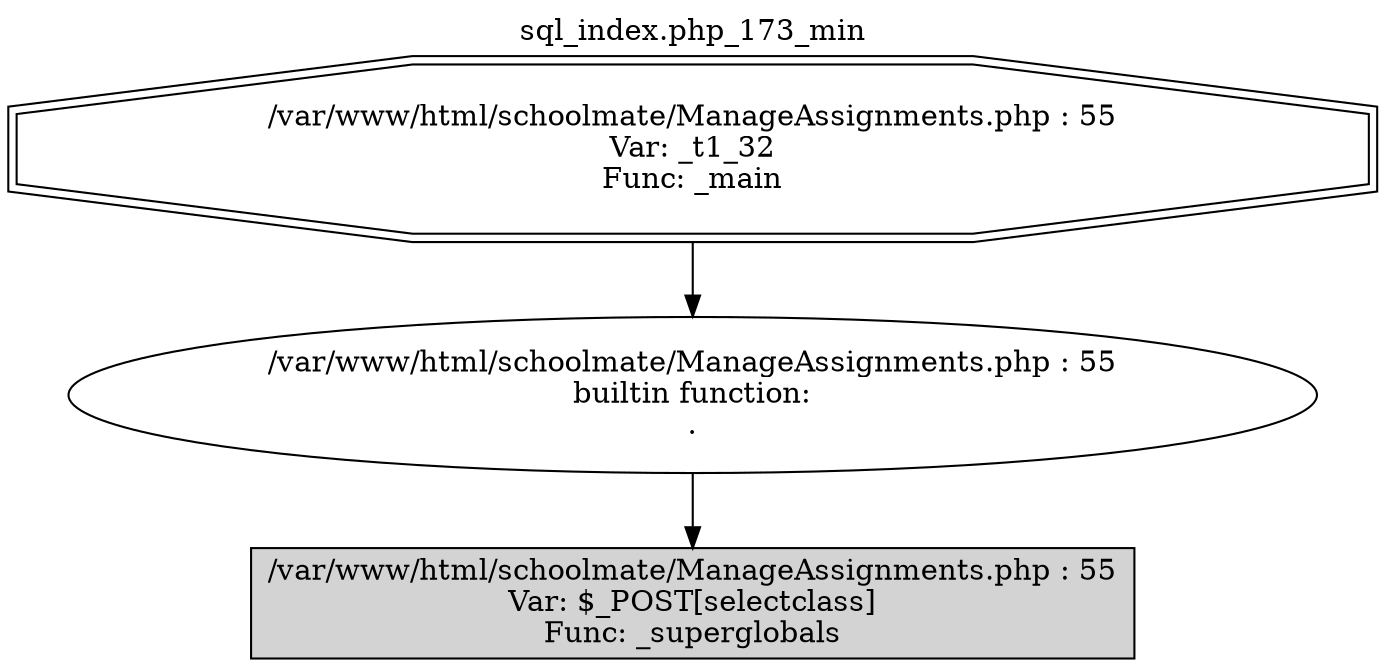 digraph cfg {
  label="sql_index.php_173_min";
  labelloc=t;
  n1 [shape=doubleoctagon, label="/var/www/html/schoolmate/ManageAssignments.php : 55\nVar: _t1_32\nFunc: _main\n"];
  n2 [shape=ellipse, label="/var/www/html/schoolmate/ManageAssignments.php : 55\nbuiltin function:\n.\n"];
  n3 [shape=box, label="/var/www/html/schoolmate/ManageAssignments.php : 55\nVar: $_POST[selectclass]\nFunc: _superglobals\n",style=filled];
  n1 -> n2;
  n2 -> n3;
}
